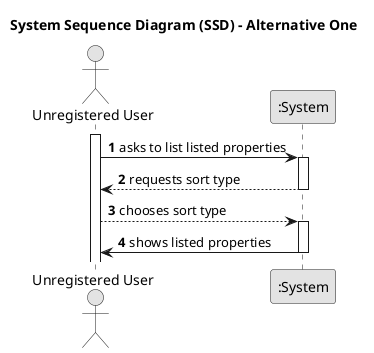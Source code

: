 @startuml
skinparam monochrome true
skinparam packageStyle rectangle
skinparam shadowing false

title System Sequence Diagram (SSD) - Alternative One

autonumber

actor "Unregistered User" as User
participant ":System" as System

activate User

    User -> System : asks to list listed properties
    activate System

        System --> User : requests sort type
    deactivate System

    User --> System : chooses sort type
    activate System

        System -> User : shows listed properties
    deactivate System

@enduml